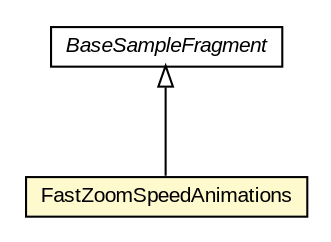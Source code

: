 #!/usr/local/bin/dot
#
# Class diagram 
# Generated by UMLGraph version R5_6-24-gf6e263 (http://www.umlgraph.org/)
#

digraph G {
	edge [fontname="arial",fontsize=10,labelfontname="arial",labelfontsize=10];
	node [fontname="arial",fontsize=10,shape=plaintext];
	nodesep=0.25;
	ranksep=0.5;
	// org.osmdroid.samplefragments.animations.FastZoomSpeedAnimations
	c78351 [label=<<table title="org.osmdroid.samplefragments.animations.FastZoomSpeedAnimations" border="0" cellborder="1" cellspacing="0" cellpadding="2" port="p" bgcolor="lemonChiffon" href="./FastZoomSpeedAnimations.html">
		<tr><td><table border="0" cellspacing="0" cellpadding="1">
<tr><td align="center" balign="center"> FastZoomSpeedAnimations </td></tr>
		</table></td></tr>
		</table>>, URL="./FastZoomSpeedAnimations.html", fontname="arial", fontcolor="black", fontsize=10.0];
	// org.osmdroid.samplefragments.BaseSampleFragment
	c78358 [label=<<table title="org.osmdroid.samplefragments.BaseSampleFragment" border="0" cellborder="1" cellspacing="0" cellpadding="2" port="p" href="../BaseSampleFragment.html">
		<tr><td><table border="0" cellspacing="0" cellpadding="1">
<tr><td align="center" balign="center"><font face="arial italic"> BaseSampleFragment </font></td></tr>
		</table></td></tr>
		</table>>, URL="../BaseSampleFragment.html", fontname="arial", fontcolor="black", fontsize=10.0];
	//org.osmdroid.samplefragments.animations.FastZoomSpeedAnimations extends org.osmdroid.samplefragments.BaseSampleFragment
	c78358:p -> c78351:p [dir=back,arrowtail=empty];
}

